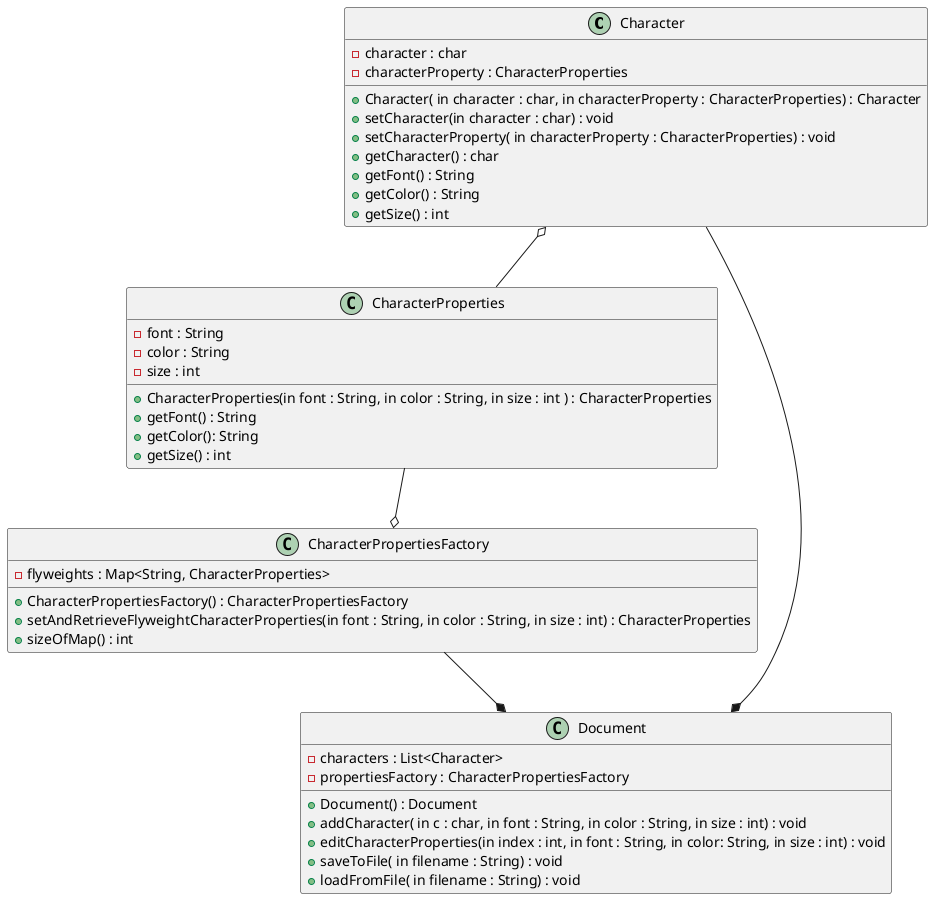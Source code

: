 @startuml
'https://plantuml.com/class-diagram




class Character{
- character : char
- characterProperty : CharacterProperties

+ Character( in character : char, in characterProperty : CharacterProperties) : Character
+ setCharacter(in character : char) : void
+ setCharacterProperty( in characterProperty : CharacterProperties) : void
+ getCharacter() : char
+ getFont() : String
+ getColor() : String
+ getSize() : int
}

class CharacterProperties{
- font : String
- color : String
- size : int

+ CharacterProperties(in font : String, in color : String, in size : int ) : CharacterProperties
+ getFont() : String
+ getColor(): String
+ getSize() : int
}

class CharacterPropertiesFactory{
- flyweights : Map<String, CharacterProperties>
+CharacterPropertiesFactory() : CharacterPropertiesFactory
+ setAndRetrieveFlyweightCharacterProperties(in font : String, in color : String, in size : int) : CharacterProperties
+ sizeOfMap() : int
}

class Document{
- characters : List<Character>
- propertiesFactory : CharacterPropertiesFactory

+ Document() : Document
+ addCharacter( in c : char, in font : String, in color : String, in size : int) : void
+ editCharacterProperties(in index : int, in font : String, in color: String, in size : int) : void
+ saveToFile( in filename : String) : void
+ loadFromFile( in filename : String) : void
}

Character o-- CharacterProperties
CharacterProperties --o CharacterPropertiesFactory
CharacterPropertiesFactory --* Document
Character --* Document
@enduml